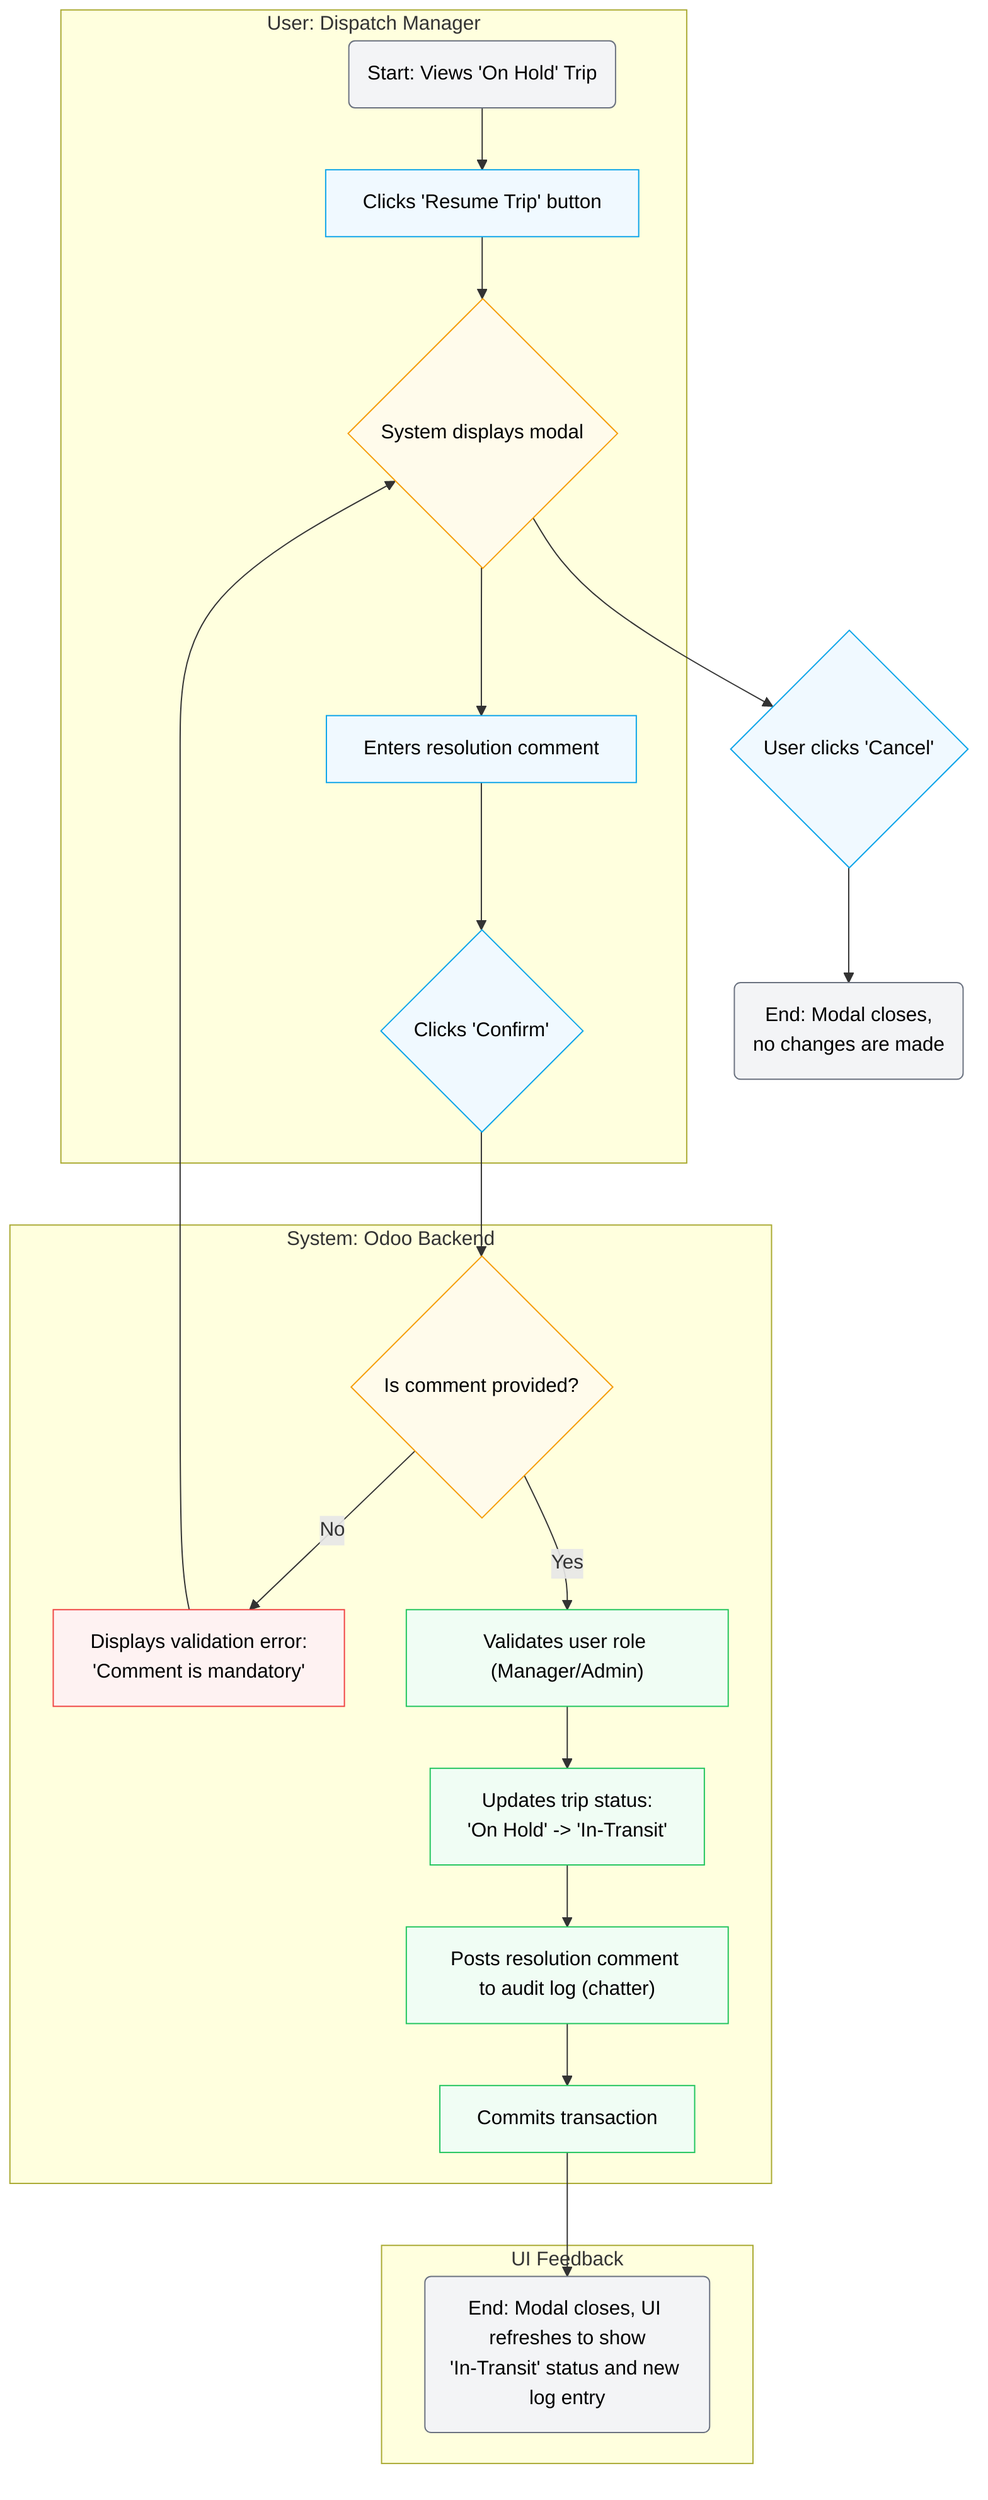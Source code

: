flowchart TD
    subgraph "User: Dispatch Manager"
        A("Start: Views 'On Hold' Trip") --> B["Clicks 'Resume Trip' button"]
        B --> C{System displays modal}
        C --> D["Enters resolution comment"] 
        D --> E{Clicks 'Confirm'}
    end

    subgraph "System: Odoo Backend"
        E --> F{Is comment provided?}
        F -- "No" --> G["Displays validation error:\n'Comment is mandatory'"]
        F -- "Yes" --> H["Validates user role (Manager/Admin)"]
        H --> I["Updates trip status:\n'On Hold' -> 'In-Transit'"]
        I --> J["Posts resolution comment to audit log (chatter)"]
        J --> K["Commits transaction"]
    end

    subgraph "UI Feedback"
        G --> C
        K --> L("End: Modal closes, UI refreshes to show\n'In-Transit' status and new log entry")
    end

    %% Alternative Flow
    C --> M{User clicks 'Cancel'}
    M --> N("End: Modal closes,\nno changes are made")

    %% Styling
    classDef userAction fill:#f0f9ff,stroke:#0ea5e9,color:#000
    classDef systemProcess fill:#f0fdf4,stroke:#22c55e,color:#000
    classDef decision fill:#fffbeb,stroke:#f59e0b,color:#000
    classDef errorState fill:#fef2f2,stroke:#ef4444,color:#000
    classDef startEnd fill:#f3f4f6,stroke:#6b7280,color:#000

    class A,L,N startEnd
    class B,D,E,M userAction
    class H,I,J,K systemProcess
    class C,F decision
    class G errorState